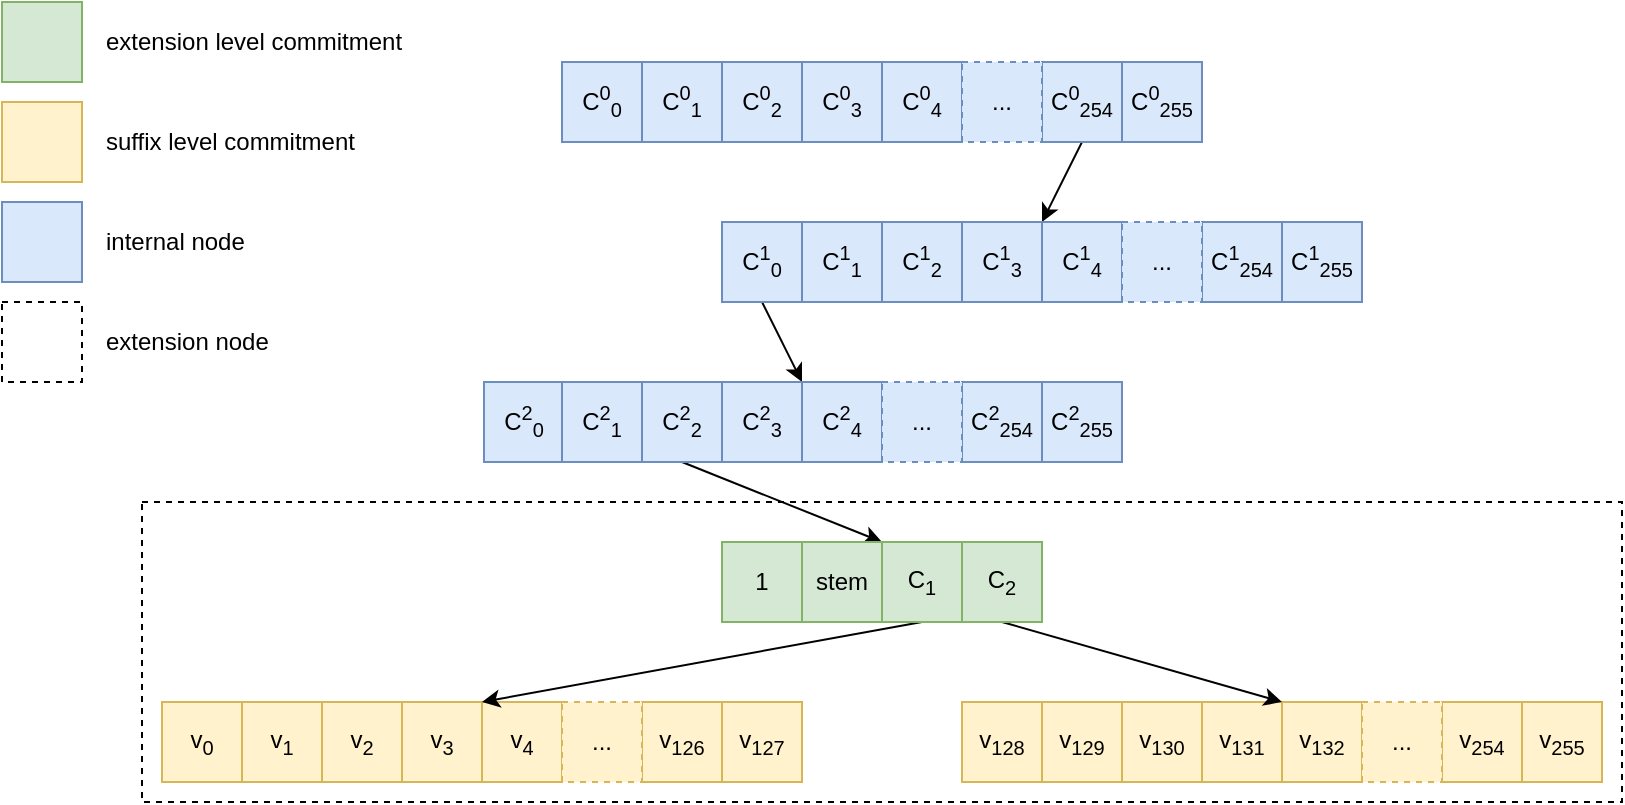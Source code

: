 <mxfile version="15.8.6" type="device" pages="2"><diagram id="lykZkhB32CyFvhw873BW" name="Page-1"><mxGraphModel dx="2272" dy="769" grid="1" gridSize="10" guides="1" tooltips="1" connect="1" arrows="1" fold="1" page="1" pageScale="1" pageWidth="850" pageHeight="1100" math="0" shadow="0"><root><mxCell id="0"/><mxCell id="1" parent="0"/><mxCell id="Erqi-X3sX_R0d4FHOI9K-58" value="" style="rounded=0;whiteSpace=wrap;html=1;dashed=1;align=left;fillColor=none;" parent="1" vertex="1"><mxGeometry x="-50" y="340" width="740" height="150" as="geometry"/></mxCell><mxCell id="Erqi-X3sX_R0d4FHOI9K-2" value="C&lt;sup&gt;0&lt;/sup&gt;&lt;sub&gt;0&lt;/sub&gt;" style="rounded=0;whiteSpace=wrap;html=1;fillColor=#dae8fc;strokeColor=#6c8ebf;" parent="1" vertex="1"><mxGeometry x="160" y="120" width="40" height="40" as="geometry"/></mxCell><mxCell id="Erqi-X3sX_R0d4FHOI9K-3" value="C&lt;sup&gt;0&lt;/sup&gt;&lt;sub&gt;1&lt;/sub&gt;" style="rounded=0;whiteSpace=wrap;html=1;fillColor=#dae8fc;strokeColor=#6c8ebf;" parent="1" vertex="1"><mxGeometry x="200" y="120" width="40" height="40" as="geometry"/></mxCell><mxCell id="Erqi-X3sX_R0d4FHOI9K-4" value="C&lt;sup&gt;0&lt;/sup&gt;&lt;sub&gt;2&lt;/sub&gt;" style="rounded=0;whiteSpace=wrap;html=1;fillColor=#dae8fc;strokeColor=#6c8ebf;" parent="1" vertex="1"><mxGeometry x="240" y="120" width="40" height="40" as="geometry"/></mxCell><mxCell id="Erqi-X3sX_R0d4FHOI9K-5" value="C&lt;sup&gt;0&lt;/sup&gt;&lt;sub&gt;3&lt;/sub&gt;" style="rounded=0;whiteSpace=wrap;html=1;fillColor=#dae8fc;strokeColor=#6c8ebf;" parent="1" vertex="1"><mxGeometry x="280" y="120" width="40" height="40" as="geometry"/></mxCell><mxCell id="Erqi-X3sX_R0d4FHOI9K-6" value="C&lt;sup&gt;0&lt;/sup&gt;&lt;sub&gt;4&lt;/sub&gt;" style="rounded=0;whiteSpace=wrap;html=1;fillColor=#dae8fc;strokeColor=#6c8ebf;" parent="1" vertex="1"><mxGeometry x="320" y="120" width="40" height="40" as="geometry"/></mxCell><mxCell id="Erqi-X3sX_R0d4FHOI9K-54" style="edgeStyle=none;rounded=0;orthogonalLoop=1;jettySize=auto;html=1;exitX=0.5;exitY=1;exitDx=0;exitDy=0;entryX=0;entryY=0;entryDx=0;entryDy=0;" parent="1" source="Erqi-X3sX_R0d4FHOI9K-7" target="Erqi-X3sX_R0d4FHOI9K-14" edge="1"><mxGeometry relative="1" as="geometry"/></mxCell><mxCell id="Erqi-X3sX_R0d4FHOI9K-7" value="C&lt;sup&gt;0&lt;/sup&gt;&lt;sub&gt;254&lt;/sub&gt;" style="rounded=0;whiteSpace=wrap;html=1;fillColor=#dae8fc;strokeColor=#6c8ebf;" parent="1" vertex="1"><mxGeometry x="400" y="120" width="40" height="40" as="geometry"/></mxCell><mxCell id="Erqi-X3sX_R0d4FHOI9K-8" value="C&lt;sup&gt;0&lt;/sup&gt;&lt;sub&gt;255&lt;/sub&gt;" style="rounded=0;whiteSpace=wrap;html=1;fillColor=#dae8fc;strokeColor=#6c8ebf;" parent="1" vertex="1"><mxGeometry x="440" y="120" width="40" height="40" as="geometry"/></mxCell><mxCell id="Erqi-X3sX_R0d4FHOI9K-9" value="..." style="rounded=0;whiteSpace=wrap;html=1;dashed=1;fillColor=#dae8fc;strokeColor=#6c8ebf;" parent="1" vertex="1"><mxGeometry x="360" y="120" width="40" height="40" as="geometry"/></mxCell><mxCell id="Erqi-X3sX_R0d4FHOI9K-55" style="edgeStyle=none;rounded=0;orthogonalLoop=1;jettySize=auto;html=1;exitX=0.5;exitY=1;exitDx=0;exitDy=0;entryX=0;entryY=0;entryDx=0;entryDy=0;" parent="1" source="Erqi-X3sX_R0d4FHOI9K-10" target="Erqi-X3sX_R0d4FHOI9K-22" edge="1"><mxGeometry relative="1" as="geometry"/></mxCell><mxCell id="Erqi-X3sX_R0d4FHOI9K-10" value="C&lt;sup&gt;1&lt;/sup&gt;&lt;sub&gt;0&lt;/sub&gt;" style="rounded=0;whiteSpace=wrap;html=1;fillColor=#dae8fc;strokeColor=#6c8ebf;" parent="1" vertex="1"><mxGeometry x="240" y="200" width="40" height="40" as="geometry"/></mxCell><mxCell id="Erqi-X3sX_R0d4FHOI9K-11" value="C&lt;sup&gt;1&lt;/sup&gt;&lt;sub&gt;1&lt;/sub&gt;" style="rounded=0;whiteSpace=wrap;html=1;fillColor=#dae8fc;strokeColor=#6c8ebf;" parent="1" vertex="1"><mxGeometry x="280" y="200" width="40" height="40" as="geometry"/></mxCell><mxCell id="Erqi-X3sX_R0d4FHOI9K-12" value="C&lt;sup&gt;1&lt;/sup&gt;&lt;sub&gt;2&lt;/sub&gt;" style="rounded=0;whiteSpace=wrap;html=1;fillColor=#dae8fc;strokeColor=#6c8ebf;" parent="1" vertex="1"><mxGeometry x="320" y="200" width="40" height="40" as="geometry"/></mxCell><mxCell id="Erqi-X3sX_R0d4FHOI9K-13" value="C&lt;sup&gt;1&lt;/sup&gt;&lt;sub&gt;3&lt;/sub&gt;" style="rounded=0;whiteSpace=wrap;html=1;fillColor=#dae8fc;strokeColor=#6c8ebf;" parent="1" vertex="1"><mxGeometry x="360" y="200" width="40" height="40" as="geometry"/></mxCell><mxCell id="Erqi-X3sX_R0d4FHOI9K-14" value="C&lt;sup&gt;1&lt;/sup&gt;&lt;sub&gt;4&lt;/sub&gt;" style="rounded=0;whiteSpace=wrap;html=1;fillColor=#dae8fc;strokeColor=#6c8ebf;" parent="1" vertex="1"><mxGeometry x="400" y="200" width="40" height="40" as="geometry"/></mxCell><mxCell id="Erqi-X3sX_R0d4FHOI9K-15" value="C&lt;sup&gt;1&lt;/sup&gt;&lt;sub&gt;254&lt;/sub&gt;" style="rounded=0;whiteSpace=wrap;html=1;fillColor=#dae8fc;strokeColor=#6c8ebf;" parent="1" vertex="1"><mxGeometry x="480" y="200" width="40" height="40" as="geometry"/></mxCell><mxCell id="Erqi-X3sX_R0d4FHOI9K-16" value="C&lt;sup&gt;1&lt;/sup&gt;&lt;sub&gt;255&lt;/sub&gt;" style="rounded=0;whiteSpace=wrap;html=1;fillColor=#dae8fc;strokeColor=#6c8ebf;" parent="1" vertex="1"><mxGeometry x="520" y="200" width="40" height="40" as="geometry"/></mxCell><mxCell id="Erqi-X3sX_R0d4FHOI9K-17" value="..." style="rounded=0;whiteSpace=wrap;html=1;dashed=1;fillColor=#dae8fc;strokeColor=#6c8ebf;" parent="1" vertex="1"><mxGeometry x="440" y="200" width="40" height="40" as="geometry"/></mxCell><mxCell id="Erqi-X3sX_R0d4FHOI9K-18" value="C&lt;sup&gt;2&lt;/sup&gt;&lt;sub&gt;0&lt;/sub&gt;" style="rounded=0;whiteSpace=wrap;html=1;fillColor=#dae8fc;strokeColor=#6c8ebf;" parent="1" vertex="1"><mxGeometry x="121" y="280" width="40" height="40" as="geometry"/></mxCell><mxCell id="Erqi-X3sX_R0d4FHOI9K-19" value="C&lt;sup&gt;2&lt;/sup&gt;&lt;sub&gt;1&lt;/sub&gt;" style="rounded=0;whiteSpace=wrap;html=1;fillColor=#dae8fc;strokeColor=#6c8ebf;" parent="1" vertex="1"><mxGeometry x="160" y="280" width="40" height="40" as="geometry"/></mxCell><mxCell id="Erqi-X3sX_R0d4FHOI9K-56" style="edgeStyle=none;rounded=0;orthogonalLoop=1;jettySize=auto;html=1;exitX=0.5;exitY=1;exitDx=0;exitDy=0;entryX=0;entryY=0;entryDx=0;entryDy=0;" parent="1" source="Erqi-X3sX_R0d4FHOI9K-20" target="Erqi-X3sX_R0d4FHOI9K-46" edge="1"><mxGeometry relative="1" as="geometry"/></mxCell><mxCell id="Erqi-X3sX_R0d4FHOI9K-20" value="C&lt;sup&gt;2&lt;/sup&gt;&lt;sub&gt;2&lt;/sub&gt;" style="rounded=0;whiteSpace=wrap;html=1;fillColor=#dae8fc;strokeColor=#6c8ebf;" parent="1" vertex="1"><mxGeometry x="200" y="280" width="40" height="40" as="geometry"/></mxCell><mxCell id="Erqi-X3sX_R0d4FHOI9K-21" value="C&lt;sup&gt;2&lt;/sup&gt;&lt;sub&gt;3&lt;/sub&gt;" style="rounded=0;whiteSpace=wrap;html=1;fillColor=#dae8fc;strokeColor=#6c8ebf;" parent="1" vertex="1"><mxGeometry x="240" y="280" width="40" height="40" as="geometry"/></mxCell><mxCell id="Erqi-X3sX_R0d4FHOI9K-22" value="C&lt;sup&gt;2&lt;/sup&gt;&lt;sub&gt;4&lt;/sub&gt;" style="rounded=0;whiteSpace=wrap;html=1;fillColor=#dae8fc;strokeColor=#6c8ebf;" parent="1" vertex="1"><mxGeometry x="280" y="280" width="40" height="40" as="geometry"/></mxCell><mxCell id="Erqi-X3sX_R0d4FHOI9K-23" value="C&lt;sup&gt;2&lt;/sup&gt;&lt;sub&gt;254&lt;/sub&gt;" style="rounded=0;whiteSpace=wrap;html=1;fillColor=#dae8fc;strokeColor=#6c8ebf;" parent="1" vertex="1"><mxGeometry x="360" y="280" width="40" height="40" as="geometry"/></mxCell><mxCell id="Erqi-X3sX_R0d4FHOI9K-24" value="C&lt;sup&gt;2&lt;/sup&gt;&lt;sub&gt;255&lt;/sub&gt;" style="rounded=0;whiteSpace=wrap;html=1;fillColor=#dae8fc;strokeColor=#6c8ebf;" parent="1" vertex="1"><mxGeometry x="400" y="280" width="40" height="40" as="geometry"/></mxCell><mxCell id="Erqi-X3sX_R0d4FHOI9K-25" value="..." style="rounded=0;whiteSpace=wrap;html=1;dashed=1;fillColor=#dae8fc;strokeColor=#6c8ebf;" parent="1" vertex="1"><mxGeometry x="320" y="280" width="40" height="40" as="geometry"/></mxCell><mxCell id="Erqi-X3sX_R0d4FHOI9K-26" value="v&lt;sub&gt;0&lt;/sub&gt;" style="rounded=0;whiteSpace=wrap;html=1;fillColor=#fff2cc;strokeColor=#d6b656;" parent="1" vertex="1"><mxGeometry x="-40" y="440" width="40" height="40" as="geometry"/></mxCell><mxCell id="Erqi-X3sX_R0d4FHOI9K-27" value="v&lt;sub&gt;1&lt;/sub&gt;" style="rounded=0;whiteSpace=wrap;html=1;fillColor=#fff2cc;strokeColor=#d6b656;" parent="1" vertex="1"><mxGeometry y="440" width="40" height="40" as="geometry"/></mxCell><mxCell id="Erqi-X3sX_R0d4FHOI9K-28" value="v&lt;sub&gt;2&lt;/sub&gt;" style="rounded=0;whiteSpace=wrap;html=1;fillColor=#fff2cc;strokeColor=#d6b656;" parent="1" vertex="1"><mxGeometry x="40" y="440" width="40" height="40" as="geometry"/></mxCell><mxCell id="Erqi-X3sX_R0d4FHOI9K-29" value="v&lt;sub&gt;3&lt;/sub&gt;" style="rounded=0;whiteSpace=wrap;html=1;fillColor=#fff2cc;strokeColor=#d6b656;" parent="1" vertex="1"><mxGeometry x="80" y="440" width="40" height="40" as="geometry"/></mxCell><mxCell id="Erqi-X3sX_R0d4FHOI9K-30" value="v&lt;sub&gt;4&lt;/sub&gt;" style="rounded=0;whiteSpace=wrap;html=1;fillColor=#fff2cc;strokeColor=#d6b656;" parent="1" vertex="1"><mxGeometry x="120" y="440" width="40" height="40" as="geometry"/></mxCell><mxCell id="Erqi-X3sX_R0d4FHOI9K-31" value="v&lt;sub&gt;126&lt;/sub&gt;" style="rounded=0;whiteSpace=wrap;html=1;fillColor=#fff2cc;strokeColor=#d6b656;" parent="1" vertex="1"><mxGeometry x="200" y="440" width="40" height="40" as="geometry"/></mxCell><mxCell id="Erqi-X3sX_R0d4FHOI9K-32" value="v&lt;sub&gt;127&lt;/sub&gt;" style="rounded=0;whiteSpace=wrap;html=1;fillColor=#fff2cc;strokeColor=#d6b656;" parent="1" vertex="1"><mxGeometry x="240" y="440" width="40" height="40" as="geometry"/></mxCell><mxCell id="Erqi-X3sX_R0d4FHOI9K-33" value="..." style="rounded=0;whiteSpace=wrap;html=1;dashed=1;fillColor=#fff2cc;strokeColor=#d6b656;" parent="1" vertex="1"><mxGeometry x="160" y="440" width="40" height="40" as="geometry"/></mxCell><mxCell id="Erqi-X3sX_R0d4FHOI9K-34" value="v&lt;sub&gt;128&lt;/sub&gt;" style="rounded=0;whiteSpace=wrap;html=1;fillColor=#fff2cc;strokeColor=#d6b656;" parent="1" vertex="1"><mxGeometry x="360" y="440" width="40" height="40" as="geometry"/></mxCell><mxCell id="Erqi-X3sX_R0d4FHOI9K-35" value="v&lt;sub&gt;129&lt;/sub&gt;" style="rounded=0;whiteSpace=wrap;html=1;fillColor=#fff2cc;strokeColor=#d6b656;" parent="1" vertex="1"><mxGeometry x="400" y="440" width="40" height="40" as="geometry"/></mxCell><mxCell id="Erqi-X3sX_R0d4FHOI9K-36" value="v&lt;sub&gt;130&lt;/sub&gt;" style="rounded=0;whiteSpace=wrap;html=1;fillColor=#fff2cc;strokeColor=#d6b656;" parent="1" vertex="1"><mxGeometry x="440" y="440" width="40" height="40" as="geometry"/></mxCell><mxCell id="Erqi-X3sX_R0d4FHOI9K-37" value="v&lt;sub&gt;131&lt;/sub&gt;" style="rounded=0;whiteSpace=wrap;html=1;fillColor=#fff2cc;strokeColor=#d6b656;" parent="1" vertex="1"><mxGeometry x="480" y="440" width="40" height="40" as="geometry"/></mxCell><mxCell id="Erqi-X3sX_R0d4FHOI9K-38" value="v&lt;sub&gt;132&lt;/sub&gt;" style="rounded=0;whiteSpace=wrap;html=1;fillColor=#fff2cc;strokeColor=#d6b656;" parent="1" vertex="1"><mxGeometry x="520" y="440" width="40" height="40" as="geometry"/></mxCell><mxCell id="Erqi-X3sX_R0d4FHOI9K-39" value="v&lt;sub&gt;254&lt;/sub&gt;" style="rounded=0;whiteSpace=wrap;html=1;fillColor=#fff2cc;strokeColor=#d6b656;" parent="1" vertex="1"><mxGeometry x="600" y="440" width="40" height="40" as="geometry"/></mxCell><mxCell id="Erqi-X3sX_R0d4FHOI9K-40" value="v&lt;sub&gt;255&lt;/sub&gt;" style="rounded=0;whiteSpace=wrap;html=1;fillColor=#fff2cc;strokeColor=#d6b656;" parent="1" vertex="1"><mxGeometry x="640" y="440" width="40" height="40" as="geometry"/></mxCell><mxCell id="Erqi-X3sX_R0d4FHOI9K-41" value="..." style="rounded=0;whiteSpace=wrap;html=1;dashed=1;fillColor=#fff2cc;strokeColor=#d6b656;" parent="1" vertex="1"><mxGeometry x="560" y="440" width="40" height="40" as="geometry"/></mxCell><mxCell id="Erqi-X3sX_R0d4FHOI9K-42" value="stem" style="rounded=0;whiteSpace=wrap;html=1;fillColor=#d5e8d4;strokeColor=#82b366;" parent="1" vertex="1"><mxGeometry x="280" y="360" width="40" height="40" as="geometry"/></mxCell><mxCell id="Erqi-X3sX_R0d4FHOI9K-43" value="" style="rounded=0;whiteSpace=wrap;html=1;fillColor=#d5e8d4;strokeColor=#82b366;" parent="1" vertex="1"><mxGeometry x="-120" y="90" width="40" height="40" as="geometry"/></mxCell><mxCell id="Erqi-X3sX_R0d4FHOI9K-44" value="" style="rounded=0;whiteSpace=wrap;html=1;fillColor=#fff2cc;strokeColor=#d6b656;" parent="1" vertex="1"><mxGeometry x="-120" y="140" width="40" height="40" as="geometry"/></mxCell><mxCell id="Erqi-X3sX_R0d4FHOI9K-45" value="" style="rounded=0;whiteSpace=wrap;html=1;fillColor=#dae8fc;strokeColor=#6c8ebf;" parent="1" vertex="1"><mxGeometry x="-120" y="190" width="40" height="40" as="geometry"/></mxCell><mxCell id="Erqi-X3sX_R0d4FHOI9K-49" style="rounded=0;orthogonalLoop=1;jettySize=auto;html=1;exitX=0.5;exitY=1;exitDx=0;exitDy=0;entryX=0;entryY=0;entryDx=0;entryDy=0;" parent="1" source="Erqi-X3sX_R0d4FHOI9K-46" target="Erqi-X3sX_R0d4FHOI9K-30" edge="1"><mxGeometry relative="1" as="geometry"/></mxCell><mxCell id="Erqi-X3sX_R0d4FHOI9K-46" value="C&lt;sub&gt;1&lt;/sub&gt;" style="rounded=0;whiteSpace=wrap;html=1;fillColor=#d5e8d4;strokeColor=#82b366;" parent="1" vertex="1"><mxGeometry x="320" y="360" width="40" height="40" as="geometry"/></mxCell><mxCell id="Erqi-X3sX_R0d4FHOI9K-50" style="edgeStyle=none;rounded=0;orthogonalLoop=1;jettySize=auto;html=1;exitX=0.5;exitY=1;exitDx=0;exitDy=0;entryX=0;entryY=0;entryDx=0;entryDy=0;" parent="1" source="Erqi-X3sX_R0d4FHOI9K-47" target="Erqi-X3sX_R0d4FHOI9K-38" edge="1"><mxGeometry relative="1" as="geometry"/></mxCell><mxCell id="Erqi-X3sX_R0d4FHOI9K-47" value="C&lt;sub&gt;2&lt;/sub&gt;" style="rounded=0;whiteSpace=wrap;html=1;fillColor=#d5e8d4;strokeColor=#82b366;" parent="1" vertex="1"><mxGeometry x="360" y="360" width="40" height="40" as="geometry"/></mxCell><mxCell id="Erqi-X3sX_R0d4FHOI9K-48" value="1" style="rounded=0;whiteSpace=wrap;html=1;fillColor=#d5e8d4;strokeColor=#82b366;" parent="1" vertex="1"><mxGeometry x="240" y="360" width="40" height="40" as="geometry"/></mxCell><mxCell id="Erqi-X3sX_R0d4FHOI9K-51" value="&lt;div align=&quot;left&quot;&gt;extension level commitment&lt;br&gt;&lt;/div&gt;" style="text;html=1;align=left;verticalAlign=middle;resizable=0;points=[];autosize=1;strokeColor=none;fillColor=none;" parent="1" vertex="1"><mxGeometry x="-70" y="100" width="190" height="20" as="geometry"/></mxCell><mxCell id="Erqi-X3sX_R0d4FHOI9K-52" value="suffix level commitment" style="text;html=1;align=left;verticalAlign=middle;resizable=0;points=[];autosize=1;strokeColor=none;fillColor=none;" parent="1" vertex="1"><mxGeometry x="-70" y="150" width="160" height="20" as="geometry"/></mxCell><mxCell id="Erqi-X3sX_R0d4FHOI9K-53" value="&lt;div align=&quot;left&quot;&gt;internal node&lt;br&gt;&lt;/div&gt;" style="text;html=1;align=left;verticalAlign=middle;resizable=0;points=[];autosize=1;strokeColor=none;fillColor=none;" parent="1" vertex="1"><mxGeometry x="-70" y="200" width="100" height="20" as="geometry"/></mxCell><mxCell id="Erqi-X3sX_R0d4FHOI9K-60" value="" style="rounded=0;whiteSpace=wrap;html=1;dashed=1;fillColor=none;align=left;" parent="1" vertex="1"><mxGeometry x="-120" y="240" width="40" height="40" as="geometry"/></mxCell><mxCell id="Erqi-X3sX_R0d4FHOI9K-61" value="&lt;div align=&quot;left&quot;&gt;extension node&lt;br&gt;&lt;/div&gt;" style="text;html=1;align=left;verticalAlign=middle;resizable=0;points=[];autosize=1;strokeColor=none;fillColor=none;" parent="1" vertex="1"><mxGeometry x="-70" y="250" width="110" height="20" as="geometry"/></mxCell></root></mxGraphModel></diagram><diagram id="HX299ytD0GaZLHTsBsAe" name="Page-2"><mxGraphModel dx="1422" dy="769" grid="1" gridSize="10" guides="1" tooltips="1" connect="1" arrows="1" fold="1" page="1" pageScale="1" pageWidth="850" pageHeight="1100" math="0" shadow="0"><root><mxCell id="kPI74bdAUfx0hp-9tXWi-0"/><mxCell id="kPI74bdAUfx0hp-9tXWi-1" parent="kPI74bdAUfx0hp-9tXWi-0"/><mxCell id="JJxcyx6eoLDcD5IcpIoI-1" value="C&lt;sup&gt;0&lt;/sup&gt;&lt;sub&gt;0&lt;/sub&gt;" style="rounded=0;whiteSpace=wrap;html=1;fillColor=#dae8fc;strokeColor=#6c8ebf;" vertex="1" parent="kPI74bdAUfx0hp-9tXWi-1"><mxGeometry x="160" y="120" width="40" height="40" as="geometry"/></mxCell><mxCell id="JJxcyx6eoLDcD5IcpIoI-2" value="C&lt;sup&gt;0&lt;/sup&gt;&lt;sub&gt;1&lt;/sub&gt;" style="rounded=0;whiteSpace=wrap;html=1;fillColor=#dae8fc;strokeColor=#6c8ebf;" vertex="1" parent="kPI74bdAUfx0hp-9tXWi-1"><mxGeometry x="200" y="120" width="40" height="40" as="geometry"/></mxCell><mxCell id="JJxcyx6eoLDcD5IcpIoI-3" value="C&lt;sup&gt;0&lt;/sup&gt;&lt;sub&gt;2&lt;/sub&gt;" style="rounded=0;whiteSpace=wrap;html=1;fillColor=#dae8fc;strokeColor=#6c8ebf;" vertex="1" parent="kPI74bdAUfx0hp-9tXWi-1"><mxGeometry x="240" y="120" width="40" height="40" as="geometry"/></mxCell><mxCell id="JJxcyx6eoLDcD5IcpIoI-4" value="C&lt;sup&gt;0&lt;/sup&gt;&lt;sub&gt;3&lt;/sub&gt;" style="rounded=0;whiteSpace=wrap;html=1;fillColor=#dae8fc;strokeColor=#6c8ebf;" vertex="1" parent="kPI74bdAUfx0hp-9tXWi-1"><mxGeometry x="280" y="120" width="40" height="40" as="geometry"/></mxCell><mxCell id="JJxcyx6eoLDcD5IcpIoI-5" value="C&lt;sup&gt;0&lt;/sup&gt;&lt;sub&gt;4&lt;/sub&gt;" style="rounded=0;whiteSpace=wrap;html=1;fillColor=#dae8fc;strokeColor=#6c8ebf;" vertex="1" parent="kPI74bdAUfx0hp-9tXWi-1"><mxGeometry x="320" y="120" width="40" height="40" as="geometry"/></mxCell><mxCell id="JJxcyx6eoLDcD5IcpIoI-6" style="edgeStyle=none;rounded=0;orthogonalLoop=1;jettySize=auto;html=1;exitX=0.5;exitY=1;exitDx=0;exitDy=0;entryX=0;entryY=0;entryDx=0;entryDy=0;" edge="1" parent="kPI74bdAUfx0hp-9tXWi-1" source="JJxcyx6eoLDcD5IcpIoI-7" target="JJxcyx6eoLDcD5IcpIoI-15"><mxGeometry relative="1" as="geometry"/></mxCell><mxCell id="JJxcyx6eoLDcD5IcpIoI-7" value="C&lt;sup&gt;0&lt;/sup&gt;&lt;sub&gt;254&lt;/sub&gt;" style="rounded=0;whiteSpace=wrap;html=1;fillColor=#dae8fc;strokeColor=#6c8ebf;" vertex="1" parent="kPI74bdAUfx0hp-9tXWi-1"><mxGeometry x="400" y="120" width="40" height="40" as="geometry"/></mxCell><mxCell id="JJxcyx6eoLDcD5IcpIoI-8" value="C&lt;sup&gt;0&lt;/sup&gt;&lt;sub&gt;255&lt;/sub&gt;" style="rounded=0;whiteSpace=wrap;html=1;fillColor=#dae8fc;strokeColor=#6c8ebf;" vertex="1" parent="kPI74bdAUfx0hp-9tXWi-1"><mxGeometry x="440" y="120" width="40" height="40" as="geometry"/></mxCell><mxCell id="JJxcyx6eoLDcD5IcpIoI-9" value="..." style="rounded=0;whiteSpace=wrap;html=1;dashed=1;fillColor=#dae8fc;strokeColor=#6c8ebf;" vertex="1" parent="kPI74bdAUfx0hp-9tXWi-1"><mxGeometry x="360" y="120" width="40" height="40" as="geometry"/></mxCell><mxCell id="JJxcyx6eoLDcD5IcpIoI-10" style="edgeStyle=none;rounded=0;orthogonalLoop=1;jettySize=auto;html=1;exitX=0.5;exitY=1;exitDx=0;exitDy=0;entryX=0;entryY=0;entryDx=0;entryDy=0;" edge="1" parent="kPI74bdAUfx0hp-9tXWi-1" source="JJxcyx6eoLDcD5IcpIoI-11" target="JJxcyx6eoLDcD5IcpIoI-24"><mxGeometry relative="1" as="geometry"/></mxCell><mxCell id="JJxcyx6eoLDcD5IcpIoI-11" value="C&lt;sup&gt;1&lt;/sup&gt;&lt;sub&gt;0&lt;/sub&gt;" style="rounded=0;whiteSpace=wrap;html=1;fillColor=#dae8fc;strokeColor=#6c8ebf;" vertex="1" parent="kPI74bdAUfx0hp-9tXWi-1"><mxGeometry x="240" y="200" width="40" height="40" as="geometry"/></mxCell><mxCell id="JJxcyx6eoLDcD5IcpIoI-12" value="C&lt;sup&gt;1&lt;/sup&gt;&lt;sub&gt;1&lt;/sub&gt;" style="rounded=0;whiteSpace=wrap;html=1;fillColor=#dae8fc;strokeColor=#6c8ebf;" vertex="1" parent="kPI74bdAUfx0hp-9tXWi-1"><mxGeometry x="280" y="200" width="40" height="40" as="geometry"/></mxCell><mxCell id="JJxcyx6eoLDcD5IcpIoI-13" value="C&lt;sup&gt;1&lt;/sup&gt;&lt;sub&gt;2&lt;/sub&gt;" style="rounded=0;whiteSpace=wrap;html=1;fillColor=#dae8fc;strokeColor=#6c8ebf;" vertex="1" parent="kPI74bdAUfx0hp-9tXWi-1"><mxGeometry x="320" y="200" width="40" height="40" as="geometry"/></mxCell><mxCell id="JJxcyx6eoLDcD5IcpIoI-14" value="C&lt;sup&gt;1&lt;/sup&gt;&lt;sub&gt;3&lt;/sub&gt;" style="rounded=0;whiteSpace=wrap;html=1;fillColor=#dae8fc;strokeColor=#6c8ebf;" vertex="1" parent="kPI74bdAUfx0hp-9tXWi-1"><mxGeometry x="360" y="200" width="40" height="40" as="geometry"/></mxCell><mxCell id="JJxcyx6eoLDcD5IcpIoI-15" value="C&lt;sup&gt;1&lt;/sup&gt;&lt;sub&gt;4&lt;/sub&gt;" style="rounded=0;whiteSpace=wrap;html=1;fillColor=#dae8fc;strokeColor=#6c8ebf;" vertex="1" parent="kPI74bdAUfx0hp-9tXWi-1"><mxGeometry x="400" y="200" width="40" height="40" as="geometry"/></mxCell><mxCell id="JJxcyx6eoLDcD5IcpIoI-16" value="C&lt;sup&gt;1&lt;/sup&gt;&lt;sub&gt;254&lt;/sub&gt;" style="rounded=0;whiteSpace=wrap;html=1;fillColor=#dae8fc;strokeColor=#6c8ebf;" vertex="1" parent="kPI74bdAUfx0hp-9tXWi-1"><mxGeometry x="480" y="200" width="40" height="40" as="geometry"/></mxCell><mxCell id="JJxcyx6eoLDcD5IcpIoI-17" value="C&lt;sup&gt;1&lt;/sup&gt;&lt;sub&gt;255&lt;/sub&gt;" style="rounded=0;whiteSpace=wrap;html=1;fillColor=#dae8fc;strokeColor=#6c8ebf;" vertex="1" parent="kPI74bdAUfx0hp-9tXWi-1"><mxGeometry x="520" y="200" width="40" height="40" as="geometry"/></mxCell><mxCell id="JJxcyx6eoLDcD5IcpIoI-18" value="..." style="rounded=0;whiteSpace=wrap;html=1;dashed=1;fillColor=#dae8fc;strokeColor=#6c8ebf;" vertex="1" parent="kPI74bdAUfx0hp-9tXWi-1"><mxGeometry x="440" y="200" width="40" height="40" as="geometry"/></mxCell><mxCell id="JJxcyx6eoLDcD5IcpIoI-19" value="C&lt;sup&gt;2&lt;/sup&gt;&lt;sub&gt;0&lt;/sub&gt;" style="rounded=0;whiteSpace=wrap;html=1;fillColor=#dae8fc;strokeColor=#6c8ebf;" vertex="1" parent="kPI74bdAUfx0hp-9tXWi-1"><mxGeometry x="121" y="280" width="40" height="40" as="geometry"/></mxCell><mxCell id="JJxcyx6eoLDcD5IcpIoI-20" value="C&lt;sup&gt;2&lt;/sup&gt;&lt;sub&gt;1&lt;/sub&gt;" style="rounded=0;whiteSpace=wrap;html=1;fillColor=#dae8fc;strokeColor=#6c8ebf;" vertex="1" parent="kPI74bdAUfx0hp-9tXWi-1"><mxGeometry x="160" y="280" width="40" height="40" as="geometry"/></mxCell><mxCell id="JJxcyx6eoLDcD5IcpIoI-21" style="edgeStyle=none;rounded=0;orthogonalLoop=1;jettySize=auto;html=1;exitX=0.5;exitY=1;exitDx=0;exitDy=0;entryX=0;entryY=0;entryDx=0;entryDy=0;" edge="1" parent="kPI74bdAUfx0hp-9tXWi-1" source="JJxcyx6eoLDcD5IcpIoI-22" target="JJxcyx6eoLDcD5IcpIoI-46"><mxGeometry relative="1" as="geometry"/></mxCell><mxCell id="JJxcyx6eoLDcD5IcpIoI-22" value="C&lt;sup&gt;2&lt;/sup&gt;&lt;sub&gt;2&lt;/sub&gt;" style="rounded=0;whiteSpace=wrap;html=1;fillColor=#dae8fc;strokeColor=#6c8ebf;" vertex="1" parent="kPI74bdAUfx0hp-9tXWi-1"><mxGeometry x="200" y="280" width="40" height="40" as="geometry"/></mxCell><mxCell id="JJxcyx6eoLDcD5IcpIoI-23" value="C&lt;sup&gt;2&lt;/sup&gt;&lt;sub&gt;3&lt;/sub&gt;" style="rounded=0;whiteSpace=wrap;html=1;fillColor=#dae8fc;strokeColor=#6c8ebf;" vertex="1" parent="kPI74bdAUfx0hp-9tXWi-1"><mxGeometry x="240" y="280" width="40" height="40" as="geometry"/></mxCell><mxCell id="JJxcyx6eoLDcD5IcpIoI-24" value="C&lt;sup&gt;2&lt;/sup&gt;&lt;sub&gt;4&lt;/sub&gt;" style="rounded=0;whiteSpace=wrap;html=1;fillColor=#dae8fc;strokeColor=#6c8ebf;" vertex="1" parent="kPI74bdAUfx0hp-9tXWi-1"><mxGeometry x="280" y="280" width="40" height="40" as="geometry"/></mxCell><mxCell id="JJxcyx6eoLDcD5IcpIoI-25" value="C&lt;sup&gt;2&lt;/sup&gt;&lt;sub&gt;254&lt;/sub&gt;" style="rounded=0;whiteSpace=wrap;html=1;fillColor=#dae8fc;strokeColor=#6c8ebf;" vertex="1" parent="kPI74bdAUfx0hp-9tXWi-1"><mxGeometry x="360" y="280" width="40" height="40" as="geometry"/></mxCell><mxCell id="JJxcyx6eoLDcD5IcpIoI-26" value="C&lt;sup&gt;2&lt;/sup&gt;&lt;sub&gt;255&lt;/sub&gt;" style="rounded=0;whiteSpace=wrap;html=1;fillColor=#dae8fc;strokeColor=#6c8ebf;" vertex="1" parent="kPI74bdAUfx0hp-9tXWi-1"><mxGeometry x="400" y="280" width="40" height="40" as="geometry"/></mxCell><mxCell id="JJxcyx6eoLDcD5IcpIoI-27" value="..." style="rounded=0;whiteSpace=wrap;html=1;dashed=1;fillColor=#dae8fc;strokeColor=#6c8ebf;" vertex="1" parent="kPI74bdAUfx0hp-9tXWi-1"><mxGeometry x="320" y="280" width="40" height="40" as="geometry"/></mxCell><mxCell id="JJxcyx6eoLDcD5IcpIoI-34" value="v&lt;sub&gt;127&lt;/sub&gt;" style="rounded=0;whiteSpace=wrap;html=1;fillColor=#fff2cc;strokeColor=#d6b656;" vertex="1" parent="kPI74bdAUfx0hp-9tXWi-1"><mxGeometry x="240" y="440" width="40" height="40" as="geometry"/></mxCell><mxCell id="JJxcyx6eoLDcD5IcpIoI-44" value="stem" style="rounded=0;whiteSpace=wrap;html=1;fillColor=#d5e8d4;strokeColor=#82b366;" vertex="1" parent="kPI74bdAUfx0hp-9tXWi-1"><mxGeometry x="280" y="360" width="40" height="40" as="geometry"/></mxCell><mxCell id="JJxcyx6eoLDcD5IcpIoI-116" style="rounded=0;orthogonalLoop=1;jettySize=auto;html=1;exitX=0.5;exitY=1;exitDx=0;exitDy=0;entryX=0.5;entryY=0;entryDx=0;entryDy=0;" edge="1" parent="kPI74bdAUfx0hp-9tXWi-1" source="JJxcyx6eoLDcD5IcpIoI-46" target="JJxcyx6eoLDcD5IcpIoI-34"><mxGeometry relative="1" as="geometry"/></mxCell><mxCell id="JJxcyx6eoLDcD5IcpIoI-46" value="C&lt;sub&gt;1&lt;/sub&gt;" style="rounded=0;whiteSpace=wrap;html=1;fillColor=#d5e8d4;strokeColor=#82b366;" vertex="1" parent="kPI74bdAUfx0hp-9tXWi-1"><mxGeometry x="320" y="360" width="40" height="40" as="geometry"/></mxCell><mxCell id="JJxcyx6eoLDcD5IcpIoI-48" value="C&lt;sub&gt;2&lt;/sub&gt;" style="rounded=0;whiteSpace=wrap;html=1;fillColor=#d5e8d4;strokeColor=#82b366;" vertex="1" parent="kPI74bdAUfx0hp-9tXWi-1"><mxGeometry x="360" y="360" width="40" height="40" as="geometry"/></mxCell><mxCell id="JJxcyx6eoLDcD5IcpIoI-49" value="1" style="rounded=0;whiteSpace=wrap;html=1;fillColor=#d5e8d4;strokeColor=#82b366;" vertex="1" parent="kPI74bdAUfx0hp-9tXWi-1"><mxGeometry x="240" y="360" width="40" height="40" as="geometry"/></mxCell><mxCell id="JJxcyx6eoLDcD5IcpIoI-117" value="" style="rounded=0;whiteSpace=wrap;html=1;dashed=1;align=left;fillColor=none;" vertex="1" parent="kPI74bdAUfx0hp-9tXWi-1"><mxGeometry x="230" y="350" width="180" height="140" as="geometry"/></mxCell></root></mxGraphModel></diagram></mxfile>